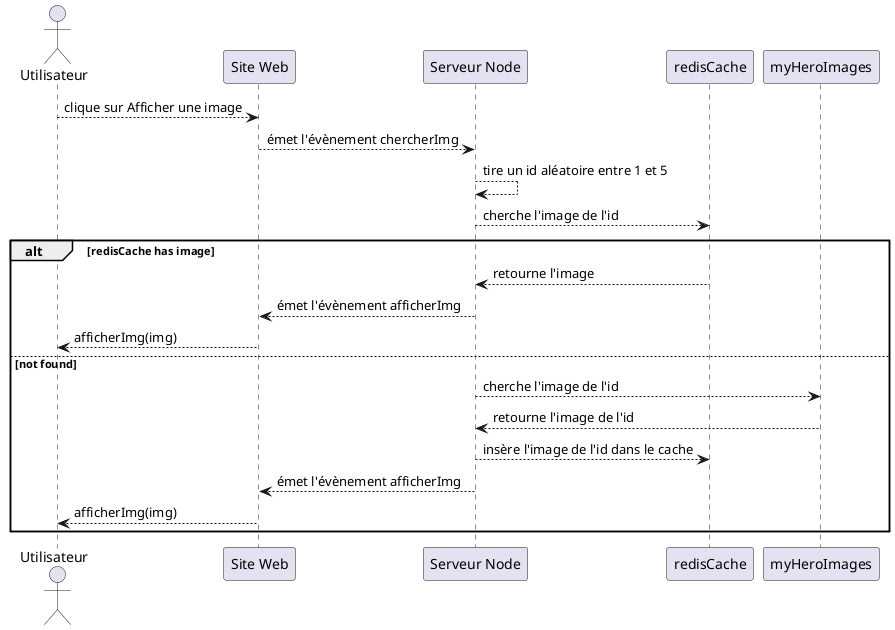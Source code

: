 @startuml
actor Utilisateur 
participant "Site Web"
participant "Serveur Node"
participant redisCache
participant myHeroImages

Utilisateur --> "Site Web" : clique sur Afficher une image
"Site Web" --> "Serveur Node" : émet l'évènement chercherImg
"Serveur Node" --> "Serveur Node" : tire un id aléatoire entre 1 et 5
"Serveur Node" --> redisCache : cherche l'image de l'id
alt redisCache has image
redisCache --> "Serveur Node": retourne l'image
"Serveur Node" --> "Site Web": émet l'évènement afficherImg
"Site Web" --> Utilisateur : afficherImg(img) 
else not found
"Serveur Node" --> myHeroImages : cherche l'image de l'id
myHeroImages --> "Serveur Node" : retourne l'image de l'id
"Serveur Node" --> redisCache : insère l'image de l'id dans le cache
"Serveur Node" --> "Site Web" : émet l'évènement afficherImg
"Site Web" --> Utilisateur : afficherImg(img) 
end
@enduml